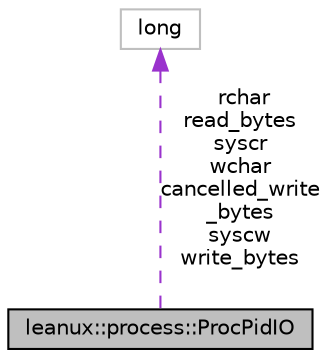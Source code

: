 digraph "leanux::process::ProcPidIO"
{
 // LATEX_PDF_SIZE
  bgcolor="transparent";
  edge [fontname="Helvetica",fontsize="10",labelfontname="Helvetica",labelfontsize="10"];
  node [fontname="Helvetica",fontsize="10",shape=record];
  Node1 [label="leanux::process::ProcPidIO",height=0.2,width=0.4,color="black", fillcolor="grey75", style="filled", fontcolor="black",tooltip="Process IO details from /proc/pid/io."];
  Node2 -> Node1 [dir="back",color="darkorchid3",fontsize="10",style="dashed",label=" rchar\nread_bytes\nsyscr\nwchar\ncancelled_write\l_bytes\nsyscw\nwrite_bytes" ,fontname="Helvetica"];
  Node2 [label="long",height=0.2,width=0.4,color="grey75",tooltip=" "];
}
